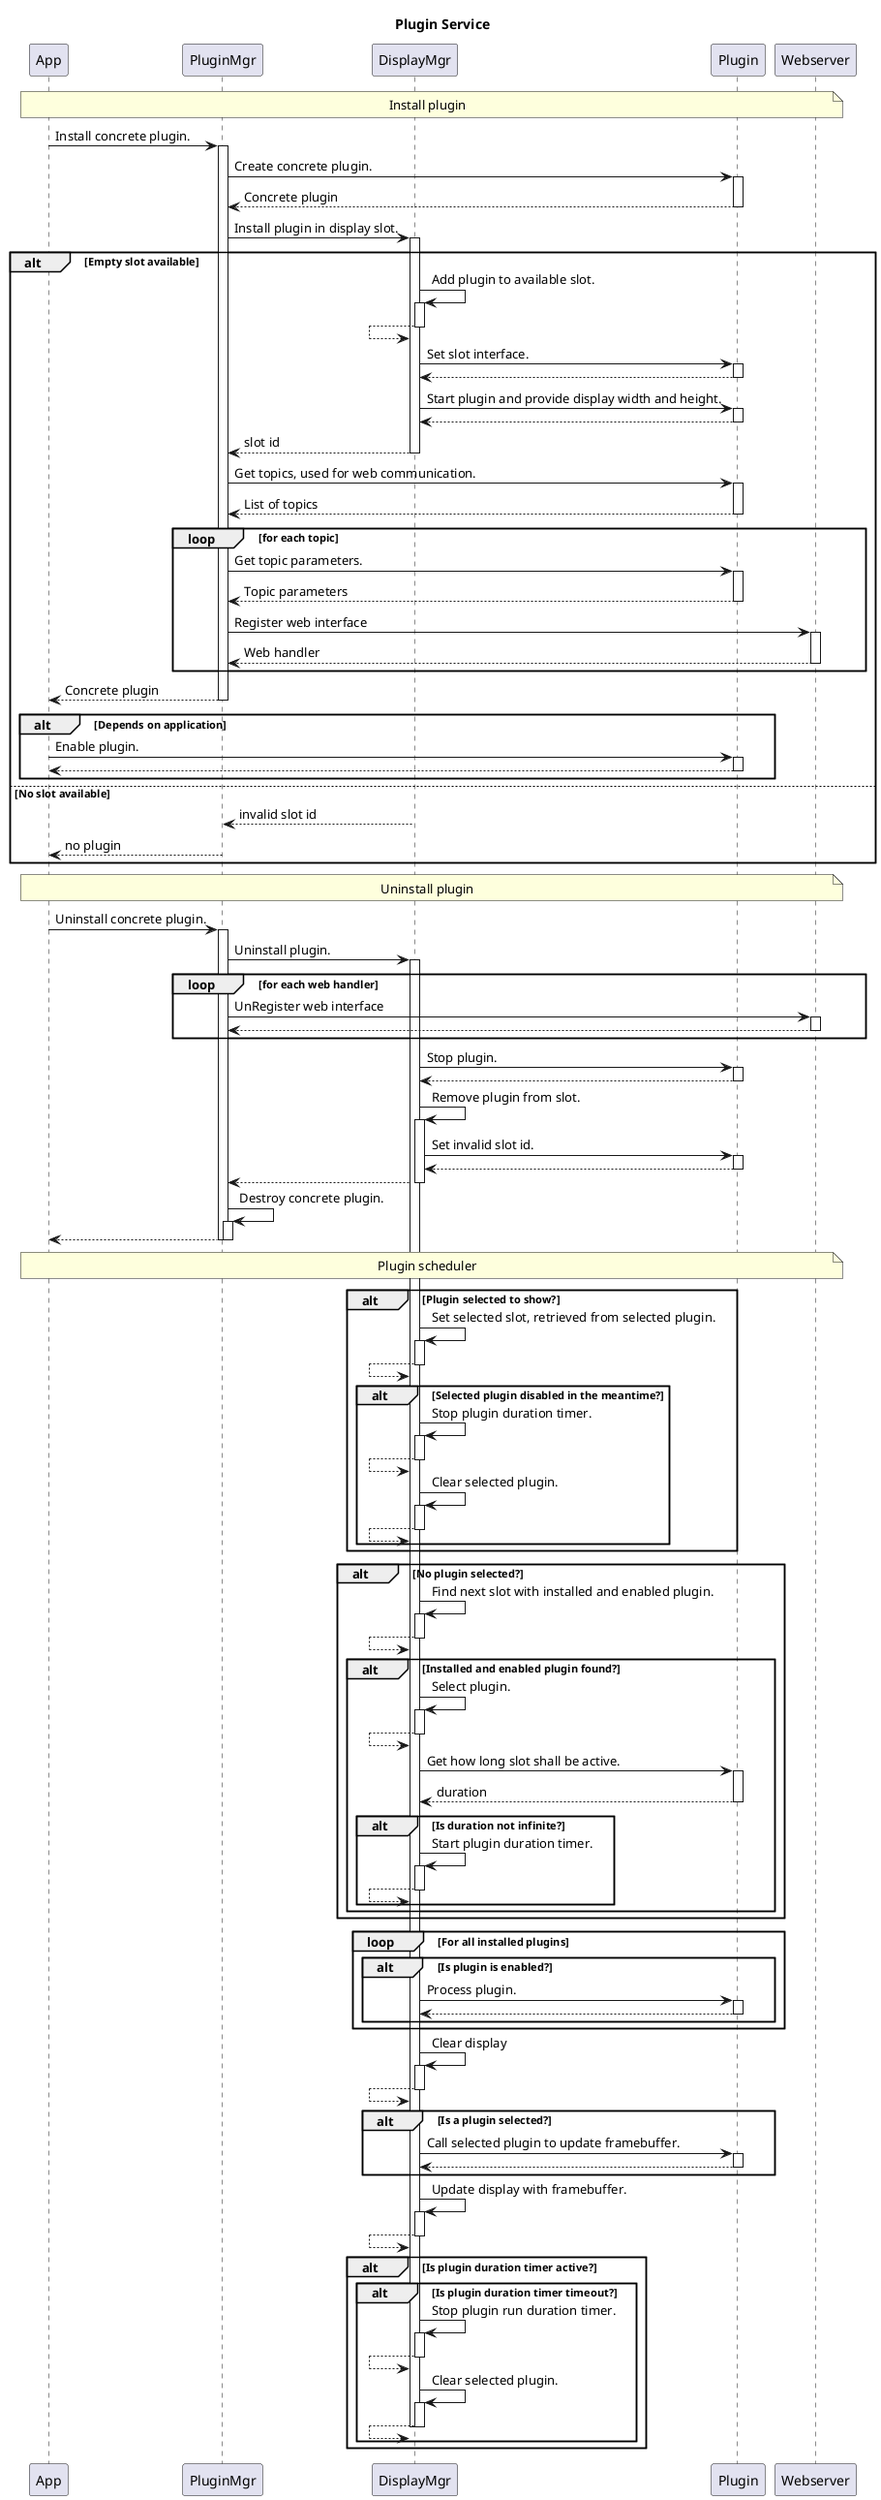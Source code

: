 @startuml

title Plugin Service

participant "App" as app
participant "PluginMgr" as pluginMgr
participant "DisplayMgr" as displayMgr
participant "Plugin" as plugin
participant "Webserver" as webServer

autoactivate on

note over app,webServer
    Install plugin
end note

app -> pluginMgr: Install concrete plugin.
pluginMgr -> plugin: Create concrete plugin.
plugin --> pluginMgr: Concrete plugin
pluginMgr -> displayMgr: Install plugin in display slot.

alt Empty slot available
    displayMgr -> displayMgr: Add plugin to available slot.
    displayMgr <-- displayMgr
    displayMgr -> plugin: Set slot interface.
    plugin --> displayMgr
    displayMgr -> plugin: Start plugin and provide display width and height.
    plugin --> displayMgr
    displayMgr --> pluginMgr: slot id
    pluginMgr -> plugin: Get topics, used for web communication.
    plugin --> pluginMgr: List of topics

    loop for each topic
        pluginMgr -> plugin: Get topic parameters.
        plugin --> pluginMgr: Topic parameters
        pluginMgr -> webServer: Register web interface
        webServer --> pluginMgr: Web handler
    end loop

    pluginMgr --> app: Concrete plugin

    alt Depends on application
        app -> plugin: Enable plugin.
        plugin --> app
    end alt
else No slot available
    displayMgr --> pluginMgr: invalid slot id
    pluginMgr --> app: no plugin
end alt

note over app,webServer
    Uninstall plugin
end note

app -> pluginMgr: Uninstall concrete plugin.
pluginMgr -> displayMgr: Uninstall plugin.

loop for each web handler
    pluginMgr -> webServer: UnRegister web interface
    webServer --> pluginMgr
end loop

displayMgr -> plugin: Stop plugin.
plugin --> displayMgr
displayMgr -> displayMgr: Remove plugin from slot.
displayMgr -> plugin: Set invalid slot id.
plugin --> displayMgr
displayMgr --> pluginMgr
pluginMgr -> pluginMgr: Destroy concrete plugin.
pluginMgr --> app

note over app,webServer
    Plugin scheduler
end note

alt Plugin selected to show?

    displayMgr -> displayMgr: Set selected slot, retrieved from selected plugin.
    displayMgr <-- displayMgr

    alt Selected plugin disabled in the meantime?
        displayMgr -> displayMgr: Stop plugin duration timer.
        displayMgr <-- displayMgr
        displayMgr -> displayMgr: Clear selected plugin.
        displayMgr <-- displayMgr
    end alt

end alt

alt No plugin selected?

    displayMgr -> displayMgr: Find next slot with installed and enabled plugin.
    displayMgr <-- displayMgr

    alt Installed and enabled plugin found?
        displayMgr -> displayMgr: Select plugin.
        displayMgr <-- displayMgr
        displayMgr -> plugin: Get how long slot shall be active.
        plugin --> displayMgr: duration

        alt Is duration not infinite?
            displayMgr -> displayMgr: Start plugin duration timer.
            displayMgr <-- displayMgr
        end alt
    end alt

end alt

loop For all installed plugins

    alt Is plugin is enabled?

        displayMgr -> plugin: Process plugin.
        plugin --> displayMgr

    end alt

end loop

displayMgr -> displayMgr: Clear display
displayMgr <-- displayMgr

alt Is a plugin selected?
    displayMgr -> plugin: Call selected plugin to update framebuffer.
    plugin --> displayMgr
end alt

displayMgr -> displayMgr: Update display with framebuffer.
displayMgr <-- displayMgr

alt Is plugin duration timer active?
    alt Is plugin duration timer timeout?
        displayMgr -> displayMgr: Stop plugin run duration timer.
        displayMgr <-- displayMgr
        displayMgr -> displayMgr: Clear selected plugin.
        displayMgr <-- displayMgr
    end alt
end alt

@enduml